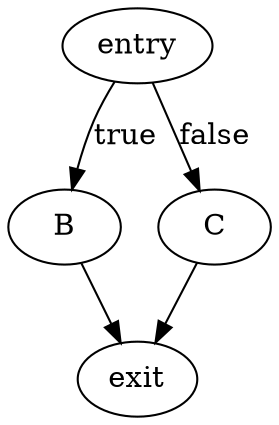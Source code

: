 digraph if_else {
	A [label="entry"]
	B
	C
	D [label="exit"]
	A->B [label="true"]
	A->C [label="false"]
	B->D
	C->D
}

